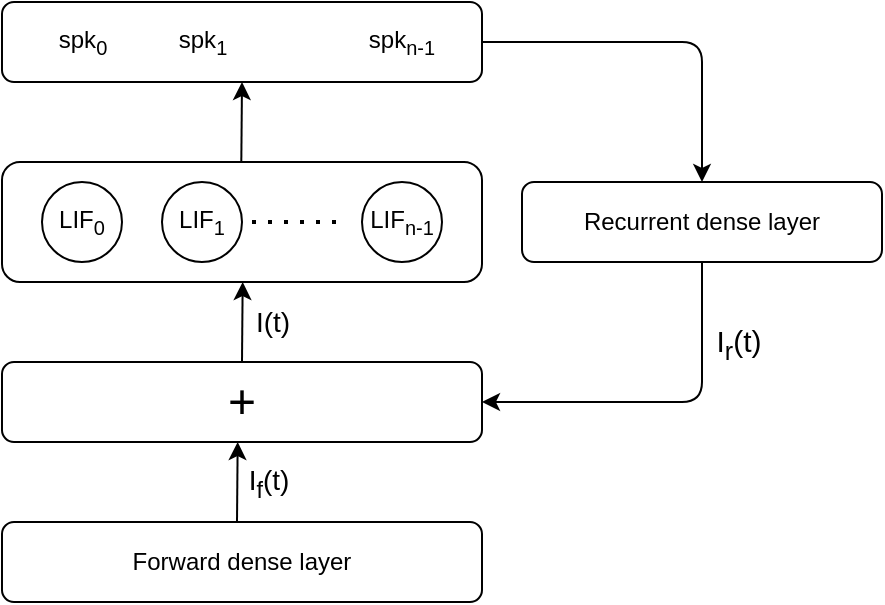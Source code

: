 <mxfile version="26.1.1">
  <diagram name="Page-1" id="IeUihQvaDWSmCFk_tiSB">
    <mxGraphModel dx="941" dy="528" grid="1" gridSize="5" guides="1" tooltips="1" connect="1" arrows="1" fold="1" page="1" pageScale="1" pageWidth="850" pageHeight="1100" math="0" shadow="0">
      <root>
        <mxCell id="0" />
        <mxCell id="1" parent="0" />
        <mxCell id="bwbzSmdIYrnLR9u59vHY-1" value="LIF&lt;sub&gt;0&lt;/sub&gt;" style="ellipse;whiteSpace=wrap;html=1;aspect=fixed;" vertex="1" parent="1">
          <mxGeometry x="180" y="390" width="40" height="40" as="geometry" />
        </mxCell>
        <mxCell id="bwbzSmdIYrnLR9u59vHY-2" value="LIF&lt;sub&gt;1&lt;/sub&gt;" style="ellipse;whiteSpace=wrap;html=1;aspect=fixed;" vertex="1" parent="1">
          <mxGeometry x="240" y="390" width="40" height="40" as="geometry" />
        </mxCell>
        <mxCell id="bwbzSmdIYrnLR9u59vHY-3" value="LIF&lt;sub&gt;n-1&lt;/sub&gt;" style="ellipse;whiteSpace=wrap;html=1;aspect=fixed;" vertex="1" parent="1">
          <mxGeometry x="340" y="390" width="40" height="40" as="geometry" />
        </mxCell>
        <mxCell id="bwbzSmdIYrnLR9u59vHY-19" style="edgeStyle=orthogonalEdgeStyle;rounded=1;orthogonalLoop=1;jettySize=auto;html=1;exitX=1;exitY=0.5;exitDx=0;exitDy=0;entryX=0.5;entryY=0;entryDx=0;entryDy=0;curved=0;" edge="1" parent="1" source="bwbzSmdIYrnLR9u59vHY-6" target="bwbzSmdIYrnLR9u59vHY-18">
          <mxGeometry relative="1" as="geometry" />
        </mxCell>
        <mxCell id="bwbzSmdIYrnLR9u59vHY-6" value="" style="rounded=1;whiteSpace=wrap;html=1;fillColor=none;" vertex="1" parent="1">
          <mxGeometry x="160" y="300" width="240" height="40" as="geometry" />
        </mxCell>
        <mxCell id="bwbzSmdIYrnLR9u59vHY-5" value="" style="rounded=1;whiteSpace=wrap;html=1;fillColor=none;movable=1;resizable=1;rotatable=1;deletable=1;editable=1;locked=0;connectable=1;" vertex="1" parent="1">
          <mxGeometry x="160" y="380" width="240" height="60" as="geometry" />
        </mxCell>
        <mxCell id="bwbzSmdIYrnLR9u59vHY-9" value="" style="endArrow=classic;html=1;rounded=0;" edge="1" parent="1">
          <mxGeometry width="50" height="50" relative="1" as="geometry">
            <mxPoint x="279.66" y="380" as="sourcePoint" />
            <mxPoint x="280" y="340" as="targetPoint" />
          </mxGeometry>
        </mxCell>
        <mxCell id="bwbzSmdIYrnLR9u59vHY-11" value="" style="endArrow=none;dashed=1;html=1;dashPattern=1 3;strokeWidth=2;rounded=0;" edge="1" parent="1">
          <mxGeometry width="50" height="50" relative="1" as="geometry">
            <mxPoint x="285" y="410" as="sourcePoint" />
            <mxPoint x="330" y="410" as="targetPoint" />
          </mxGeometry>
        </mxCell>
        <mxCell id="bwbzSmdIYrnLR9u59vHY-14" value="spk&lt;sub&gt;0&lt;/sub&gt;" style="text;html=1;align=center;verticalAlign=middle;whiteSpace=wrap;rounded=0;" vertex="1" parent="1">
          <mxGeometry x="182.5" y="305" width="35" height="30" as="geometry" />
        </mxCell>
        <mxCell id="bwbzSmdIYrnLR9u59vHY-15" value="spk&lt;sub&gt;1&lt;/sub&gt;" style="text;html=1;align=center;verticalAlign=middle;whiteSpace=wrap;rounded=0;" vertex="1" parent="1">
          <mxGeometry x="242.5" y="305" width="35" height="30" as="geometry" />
        </mxCell>
        <mxCell id="bwbzSmdIYrnLR9u59vHY-16" value="spk&lt;sub&gt;n-1&lt;/sub&gt;" style="text;html=1;align=center;verticalAlign=middle;whiteSpace=wrap;rounded=0;" vertex="1" parent="1">
          <mxGeometry x="340" y="305" width="40" height="30" as="geometry" />
        </mxCell>
        <mxCell id="bwbzSmdIYrnLR9u59vHY-23" style="edgeStyle=orthogonalEdgeStyle;rounded=1;orthogonalLoop=1;jettySize=auto;html=1;exitX=0.5;exitY=1;exitDx=0;exitDy=0;entryX=1;entryY=0.5;entryDx=0;entryDy=0;curved=0;" edge="1" parent="1" source="bwbzSmdIYrnLR9u59vHY-18" target="bwbzSmdIYrnLR9u59vHY-20">
          <mxGeometry relative="1" as="geometry" />
        </mxCell>
        <mxCell id="bwbzSmdIYrnLR9u59vHY-24" value="&lt;font style=&quot;font-size: 15px;&quot;&gt;I&lt;sub&gt;r&lt;/sub&gt;(t)&lt;/font&gt;" style="edgeLabel;html=1;align=center;verticalAlign=middle;resizable=0;points=[];" vertex="1" connectable="0" parent="bwbzSmdIYrnLR9u59vHY-23">
          <mxGeometry x="-0.437" y="-2" relative="1" as="geometry">
            <mxPoint x="20" y="-10" as="offset" />
          </mxGeometry>
        </mxCell>
        <mxCell id="bwbzSmdIYrnLR9u59vHY-18" value="Recurrent dense layer" style="rounded=1;whiteSpace=wrap;html=1;fillColor=none;" vertex="1" parent="1">
          <mxGeometry x="420" y="390" width="180" height="40" as="geometry" />
        </mxCell>
        <mxCell id="bwbzSmdIYrnLR9u59vHY-20" value="&lt;font style=&quot;font-size: 24px;&quot;&gt;+&lt;/font&gt;" style="rounded=1;whiteSpace=wrap;html=1;fillColor=none;" vertex="1" parent="1">
          <mxGeometry x="160" y="480" width="240" height="40" as="geometry" />
        </mxCell>
        <mxCell id="bwbzSmdIYrnLR9u59vHY-25" value="" style="endArrow=classic;html=1;rounded=0;" edge="1" parent="1">
          <mxGeometry width="50" height="50" relative="1" as="geometry">
            <mxPoint x="280" y="480" as="sourcePoint" />
            <mxPoint x="280.34" y="440" as="targetPoint" />
          </mxGeometry>
        </mxCell>
        <mxCell id="bwbzSmdIYrnLR9u59vHY-27" value="&lt;font style=&quot;font-size: 14px;&quot;&gt;I(t)&lt;/font&gt;" style="edgeLabel;html=1;align=center;verticalAlign=middle;resizable=0;points=[];" vertex="1" connectable="0" parent="bwbzSmdIYrnLR9u59vHY-25">
          <mxGeometry x="0.022" y="-3" relative="1" as="geometry">
            <mxPoint x="12" as="offset" />
          </mxGeometry>
        </mxCell>
        <mxCell id="bwbzSmdIYrnLR9u59vHY-32" value="Forward dense layer" style="rounded=1;whiteSpace=wrap;html=1;fillColor=none;" vertex="1" parent="1">
          <mxGeometry x="160" y="560" width="240" height="40" as="geometry" />
        </mxCell>
        <mxCell id="bwbzSmdIYrnLR9u59vHY-33" value="" style="endArrow=classic;html=1;rounded=0;" edge="1" parent="1">
          <mxGeometry width="50" height="50" relative="1" as="geometry">
            <mxPoint x="277.5" y="560" as="sourcePoint" />
            <mxPoint x="277.84" y="520" as="targetPoint" />
          </mxGeometry>
        </mxCell>
        <mxCell id="bwbzSmdIYrnLR9u59vHY-34" value="&lt;font style=&quot;font-size: 14px;&quot;&gt;I&lt;sub&gt;f&lt;/sub&gt;(t)&lt;/font&gt;" style="edgeLabel;html=1;align=center;verticalAlign=middle;resizable=0;points=[];" vertex="1" connectable="0" parent="bwbzSmdIYrnLR9u59vHY-33">
          <mxGeometry x="0.022" y="-3" relative="1" as="geometry">
            <mxPoint x="12" as="offset" />
          </mxGeometry>
        </mxCell>
      </root>
    </mxGraphModel>
  </diagram>
</mxfile>
